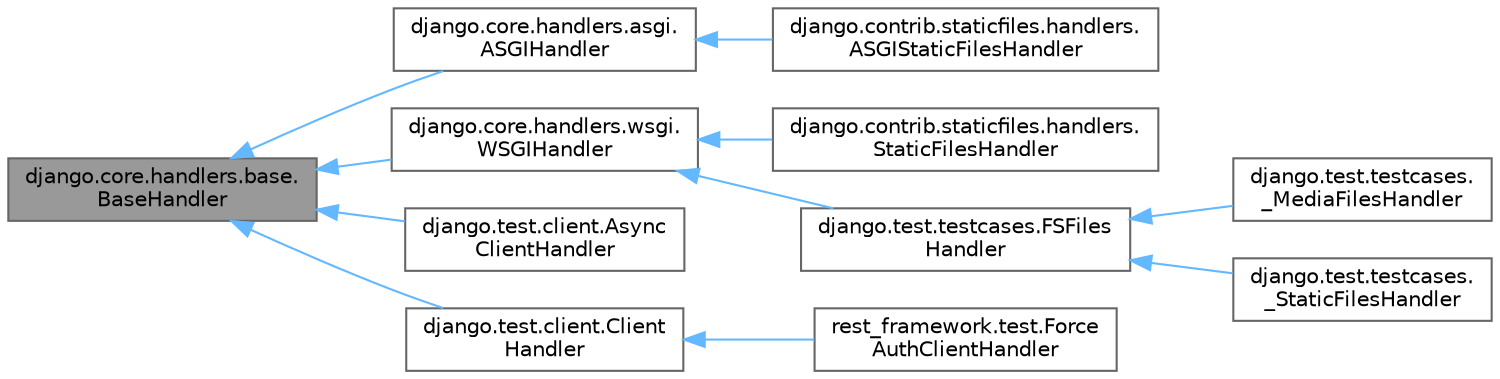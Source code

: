 digraph "django.core.handlers.base.BaseHandler"
{
 // LATEX_PDF_SIZE
  bgcolor="transparent";
  edge [fontname=Helvetica,fontsize=10,labelfontname=Helvetica,labelfontsize=10];
  node [fontname=Helvetica,fontsize=10,shape=box,height=0.2,width=0.4];
  rankdir="LR";
  Node1 [id="Node000001",label="django.core.handlers.base.\lBaseHandler",height=0.2,width=0.4,color="gray40", fillcolor="grey60", style="filled", fontcolor="black",tooltip=" "];
  Node1 -> Node2 [id="edge11_Node000001_Node000002",dir="back",color="steelblue1",style="solid",tooltip=" "];
  Node2 [id="Node000002",label="django.core.handlers.asgi.\lASGIHandler",height=0.2,width=0.4,color="gray40", fillcolor="white", style="filled",URL="$classdjango_1_1core_1_1handlers_1_1asgi_1_1ASGIHandler.html",tooltip=" "];
  Node2 -> Node3 [id="edge12_Node000002_Node000003",dir="back",color="steelblue1",style="solid",tooltip=" "];
  Node3 [id="Node000003",label="django.contrib.staticfiles.handlers.\lASGIStaticFilesHandler",height=0.2,width=0.4,color="gray40", fillcolor="white", style="filled",URL="$classdjango_1_1contrib_1_1staticfiles_1_1handlers_1_1ASGIStaticFilesHandler.html",tooltip=" "];
  Node1 -> Node4 [id="edge13_Node000001_Node000004",dir="back",color="steelblue1",style="solid",tooltip=" "];
  Node4 [id="Node000004",label="django.core.handlers.wsgi.\lWSGIHandler",height=0.2,width=0.4,color="gray40", fillcolor="white", style="filled",URL="$classdjango_1_1core_1_1handlers_1_1wsgi_1_1WSGIHandler.html",tooltip=" "];
  Node4 -> Node5 [id="edge14_Node000004_Node000005",dir="back",color="steelblue1",style="solid",tooltip=" "];
  Node5 [id="Node000005",label="django.contrib.staticfiles.handlers.\lStaticFilesHandler",height=0.2,width=0.4,color="gray40", fillcolor="white", style="filled",URL="$classdjango_1_1contrib_1_1staticfiles_1_1handlers_1_1StaticFilesHandler.html",tooltip=" "];
  Node4 -> Node6 [id="edge15_Node000004_Node000006",dir="back",color="steelblue1",style="solid",tooltip=" "];
  Node6 [id="Node000006",label="django.test.testcases.FSFiles\lHandler",height=0.2,width=0.4,color="gray40", fillcolor="white", style="filled",URL="$classdjango_1_1test_1_1testcases_1_1FSFilesHandler.html",tooltip=" "];
  Node6 -> Node7 [id="edge16_Node000006_Node000007",dir="back",color="steelblue1",style="solid",tooltip=" "];
  Node7 [id="Node000007",label="django.test.testcases.\l_MediaFilesHandler",height=0.2,width=0.4,color="gray40", fillcolor="white", style="filled",URL="$classdjango_1_1test_1_1testcases_1_1__MediaFilesHandler.html",tooltip=" "];
  Node6 -> Node8 [id="edge17_Node000006_Node000008",dir="back",color="steelblue1",style="solid",tooltip=" "];
  Node8 [id="Node000008",label="django.test.testcases.\l_StaticFilesHandler",height=0.2,width=0.4,color="gray40", fillcolor="white", style="filled",URL="$classdjango_1_1test_1_1testcases_1_1__StaticFilesHandler.html",tooltip=" "];
  Node1 -> Node9 [id="edge18_Node000001_Node000009",dir="back",color="steelblue1",style="solid",tooltip=" "];
  Node9 [id="Node000009",label="django.test.client.Async\lClientHandler",height=0.2,width=0.4,color="gray40", fillcolor="white", style="filled",URL="$classdjango_1_1test_1_1client_1_1AsyncClientHandler.html",tooltip=" "];
  Node1 -> Node10 [id="edge19_Node000001_Node000010",dir="back",color="steelblue1",style="solid",tooltip=" "];
  Node10 [id="Node000010",label="django.test.client.Client\lHandler",height=0.2,width=0.4,color="gray40", fillcolor="white", style="filled",URL="$classdjango_1_1test_1_1client_1_1ClientHandler.html",tooltip=" "];
  Node10 -> Node11 [id="edge20_Node000010_Node000011",dir="back",color="steelblue1",style="solid",tooltip=" "];
  Node11 [id="Node000011",label="rest_framework.test.Force\lAuthClientHandler",height=0.2,width=0.4,color="gray40", fillcolor="white", style="filled",URL="$classrest__framework_1_1test_1_1ForceAuthClientHandler.html",tooltip=" "];
}
